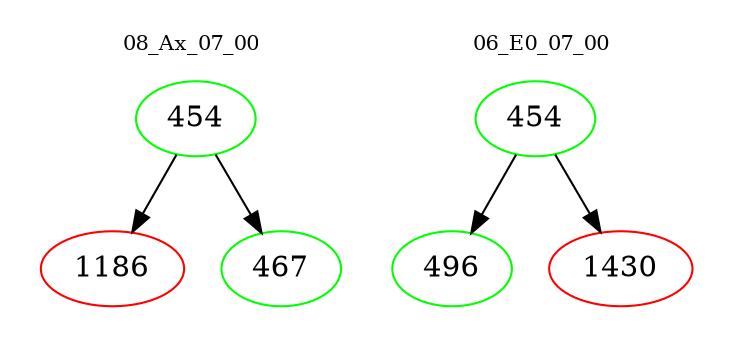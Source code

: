 digraph{
subgraph cluster_0 {
color = white
label = "08_Ax_07_00";
fontsize=10;
T0_454 [label="454", color="green"]
T0_454 -> T0_1186 [color="black"]
T0_1186 [label="1186", color="red"]
T0_454 -> T0_467 [color="black"]
T0_467 [label="467", color="green"]
}
subgraph cluster_1 {
color = white
label = "06_E0_07_00";
fontsize=10;
T1_454 [label="454", color="green"]
T1_454 -> T1_496 [color="black"]
T1_496 [label="496", color="green"]
T1_454 -> T1_1430 [color="black"]
T1_1430 [label="1430", color="red"]
}
}
